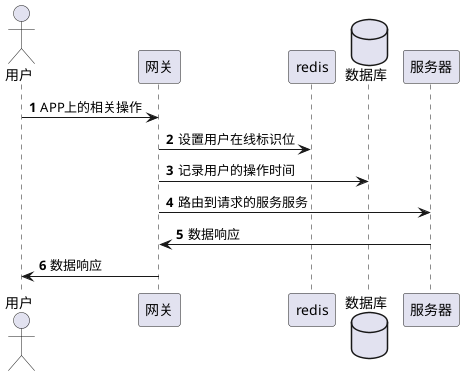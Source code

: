 @startuml
'https://plantuml.com/sequence-diagram

autonumber

actor 用户 as user
participant 网关 as gateway
participant redis as redis
database 数据库 as mysql
participant 服务器 as sever

user -> gateway: APP上的相关操作
gateway -> redis: 设置用户在线标识位
gateway -> mysql: 记录用户的操作时间
gateway -> sever: 路由到请求的服务服务
sever -> gateway: 数据响应
gateway -> user:数据响应
@enduml